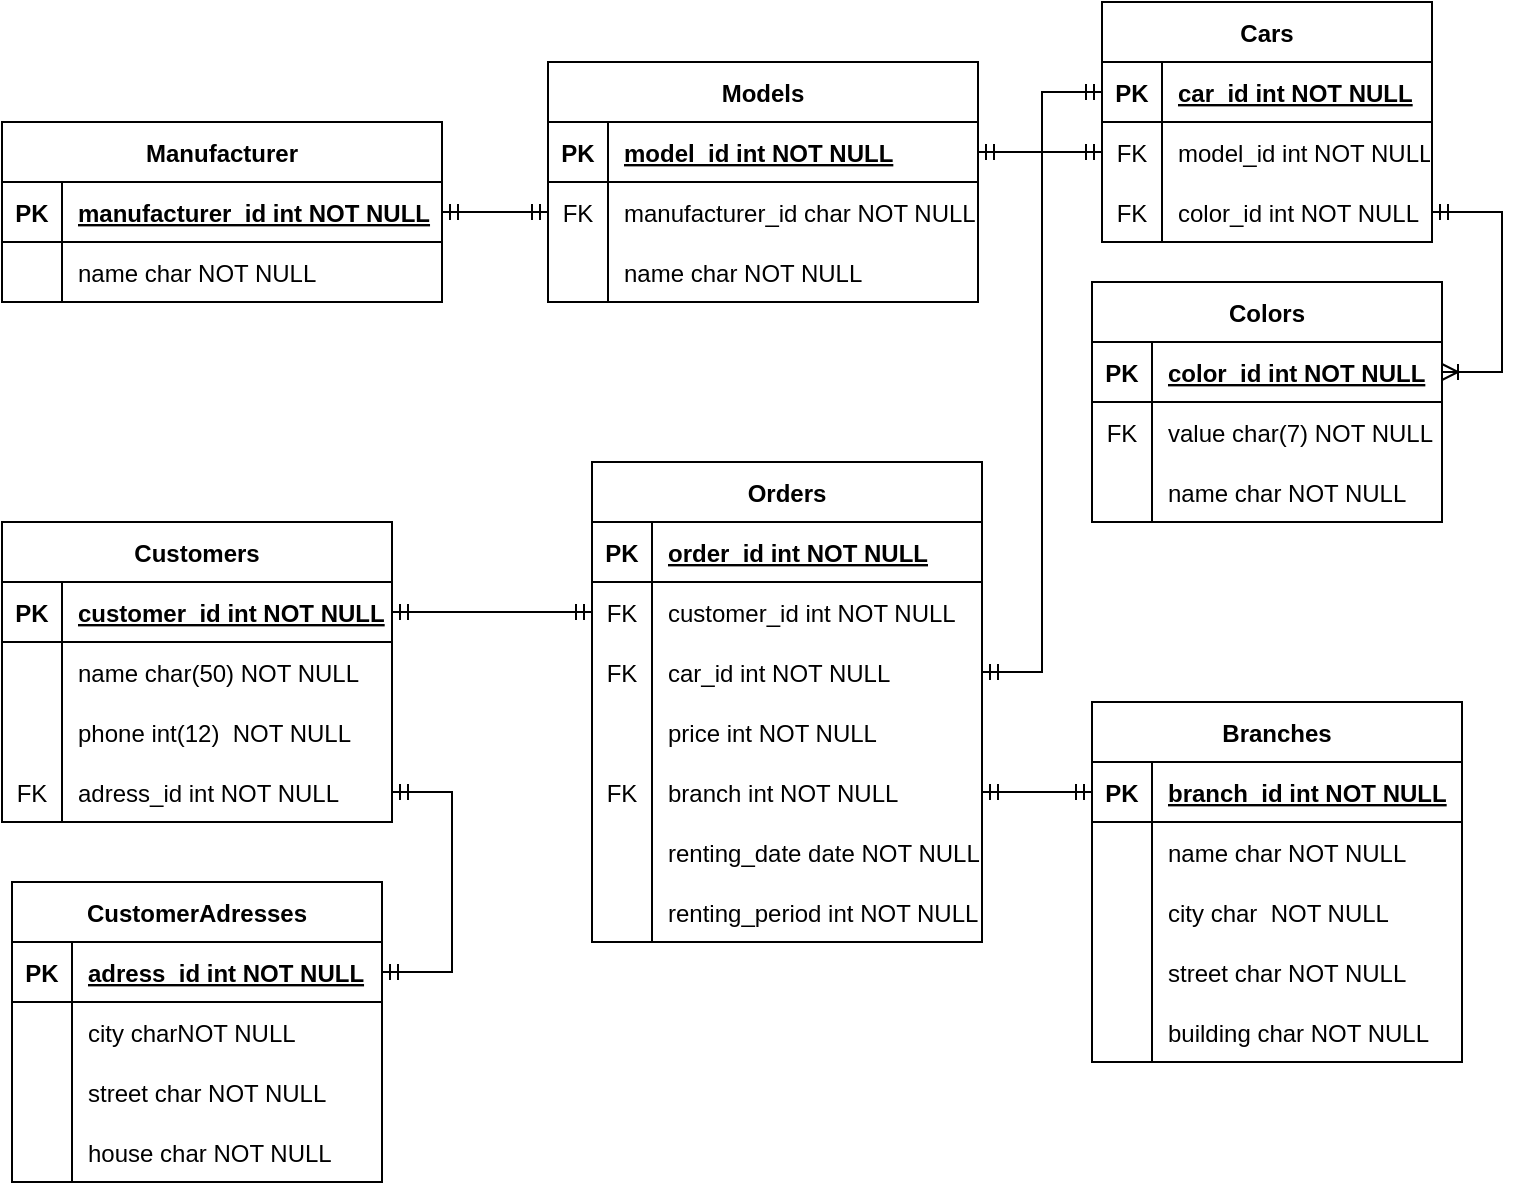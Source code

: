 <mxfile version="15.4.3" type="google"><diagram id="R2lEEEUBdFMjLlhIrx00" name="Page-1"><mxGraphModel dx="2146" dy="1961" grid="1" gridSize="10" guides="1" tooltips="1" connect="1" arrows="1" fold="1" page="1" pageScale="1" pageWidth="850" pageHeight="1100" background="#ffffff" math="0" shadow="0" extFonts="Permanent Marker^https://fonts.googleapis.com/css?family=Permanent+Marker"><root><mxCell id="0"/><mxCell id="1" parent="0"/><mxCell id="C-vyLk0tnHw3VtMMgP7b-2" value="Orders" style="shape=table;startSize=30;container=1;collapsible=1;childLayout=tableLayout;fixedRows=1;rowLines=0;fontStyle=1;align=center;resizeLast=1;" parent="1" vertex="1"><mxGeometry x="325" y="-850" width="195" height="240" as="geometry"/></mxCell><mxCell id="C-vyLk0tnHw3VtMMgP7b-3" value="" style="shape=partialRectangle;collapsible=0;dropTarget=0;pointerEvents=0;fillColor=none;points=[[0,0.5],[1,0.5]];portConstraint=eastwest;top=0;left=0;right=0;bottom=1;" parent="C-vyLk0tnHw3VtMMgP7b-2" vertex="1"><mxGeometry y="30" width="195" height="30" as="geometry"/></mxCell><mxCell id="C-vyLk0tnHw3VtMMgP7b-4" value="PK" style="shape=partialRectangle;overflow=hidden;connectable=0;fillColor=none;top=0;left=0;bottom=0;right=0;fontStyle=1;" parent="C-vyLk0tnHw3VtMMgP7b-3" vertex="1"><mxGeometry width="30" height="30" as="geometry"><mxRectangle width="30" height="30" as="alternateBounds"/></mxGeometry></mxCell><mxCell id="C-vyLk0tnHw3VtMMgP7b-5" value="order_id int NOT NULL " style="shape=partialRectangle;overflow=hidden;connectable=0;fillColor=none;top=0;left=0;bottom=0;right=0;align=left;spacingLeft=6;fontStyle=5;" parent="C-vyLk0tnHw3VtMMgP7b-3" vertex="1"><mxGeometry x="30" width="165" height="30" as="geometry"><mxRectangle width="165" height="30" as="alternateBounds"/></mxGeometry></mxCell><mxCell id="C-vyLk0tnHw3VtMMgP7b-6" value="" style="shape=partialRectangle;collapsible=0;dropTarget=0;pointerEvents=0;fillColor=none;points=[[0,0.5],[1,0.5]];portConstraint=eastwest;top=0;left=0;right=0;bottom=0;" parent="C-vyLk0tnHw3VtMMgP7b-2" vertex="1"><mxGeometry y="60" width="195" height="30" as="geometry"/></mxCell><mxCell id="C-vyLk0tnHw3VtMMgP7b-7" value="FK" style="shape=partialRectangle;overflow=hidden;connectable=0;fillColor=none;top=0;left=0;bottom=0;right=0;" parent="C-vyLk0tnHw3VtMMgP7b-6" vertex="1"><mxGeometry width="30" height="30" as="geometry"><mxRectangle width="30" height="30" as="alternateBounds"/></mxGeometry></mxCell><mxCell id="C-vyLk0tnHw3VtMMgP7b-8" value="customer_id int NOT NULL" style="shape=partialRectangle;overflow=hidden;connectable=0;fillColor=none;top=0;left=0;bottom=0;right=0;align=left;spacingLeft=6;" parent="C-vyLk0tnHw3VtMMgP7b-6" vertex="1"><mxGeometry x="30" width="165" height="30" as="geometry"><mxRectangle width="165" height="30" as="alternateBounds"/></mxGeometry></mxCell><mxCell id="u9Eh5dhA7W8m4JbEo9Z5-86" value="" style="shape=partialRectangle;collapsible=0;dropTarget=0;pointerEvents=0;fillColor=none;points=[[0,0.5],[1,0.5]];portConstraint=eastwest;top=0;left=0;right=0;bottom=0;" parent="C-vyLk0tnHw3VtMMgP7b-2" vertex="1"><mxGeometry y="90" width="195" height="30" as="geometry"/></mxCell><mxCell id="u9Eh5dhA7W8m4JbEo9Z5-87" value="FK" style="shape=partialRectangle;overflow=hidden;connectable=0;fillColor=none;top=0;left=0;bottom=0;right=0;" parent="u9Eh5dhA7W8m4JbEo9Z5-86" vertex="1"><mxGeometry width="30" height="30" as="geometry"><mxRectangle width="30" height="30" as="alternateBounds"/></mxGeometry></mxCell><mxCell id="u9Eh5dhA7W8m4JbEo9Z5-88" value="car_id int NOT NULL" style="shape=partialRectangle;overflow=hidden;connectable=0;fillColor=none;top=0;left=0;bottom=0;right=0;align=left;spacingLeft=6;" parent="u9Eh5dhA7W8m4JbEo9Z5-86" vertex="1"><mxGeometry x="30" width="165" height="30" as="geometry"><mxRectangle width="165" height="30" as="alternateBounds"/></mxGeometry></mxCell><mxCell id="u9Eh5dhA7W8m4JbEo9Z5-31" value="" style="shape=partialRectangle;collapsible=0;dropTarget=0;pointerEvents=0;fillColor=none;points=[[0,0.5],[1,0.5]];portConstraint=eastwest;top=0;left=0;right=0;bottom=0;" parent="C-vyLk0tnHw3VtMMgP7b-2" vertex="1"><mxGeometry y="120" width="195" height="30" as="geometry"/></mxCell><mxCell id="u9Eh5dhA7W8m4JbEo9Z5-32" value="" style="shape=partialRectangle;overflow=hidden;connectable=0;fillColor=none;top=0;left=0;bottom=0;right=0;" parent="u9Eh5dhA7W8m4JbEo9Z5-31" vertex="1"><mxGeometry width="30" height="30" as="geometry"><mxRectangle width="30" height="30" as="alternateBounds"/></mxGeometry></mxCell><mxCell id="u9Eh5dhA7W8m4JbEo9Z5-33" value="price int NOT NULL" style="shape=partialRectangle;overflow=hidden;connectable=0;fillColor=none;top=0;left=0;bottom=0;right=0;align=left;spacingLeft=6;" parent="u9Eh5dhA7W8m4JbEo9Z5-31" vertex="1"><mxGeometry x="30" width="165" height="30" as="geometry"><mxRectangle width="165" height="30" as="alternateBounds"/></mxGeometry></mxCell><mxCell id="u9Eh5dhA7W8m4JbEo9Z5-47" value="" style="shape=partialRectangle;collapsible=0;dropTarget=0;pointerEvents=0;fillColor=none;points=[[0,0.5],[1,0.5]];portConstraint=eastwest;top=0;left=0;right=0;bottom=0;" parent="C-vyLk0tnHw3VtMMgP7b-2" vertex="1"><mxGeometry y="150" width="195" height="30" as="geometry"/></mxCell><mxCell id="u9Eh5dhA7W8m4JbEo9Z5-48" value="FK" style="shape=partialRectangle;overflow=hidden;connectable=0;fillColor=none;top=0;left=0;bottom=0;right=0;" parent="u9Eh5dhA7W8m4JbEo9Z5-47" vertex="1"><mxGeometry width="30" height="30" as="geometry"><mxRectangle width="30" height="30" as="alternateBounds"/></mxGeometry></mxCell><mxCell id="u9Eh5dhA7W8m4JbEo9Z5-49" value="branch int NOT NULL" style="shape=partialRectangle;overflow=hidden;connectable=0;fillColor=none;top=0;left=0;bottom=0;right=0;align=left;spacingLeft=6;" parent="u9Eh5dhA7W8m4JbEo9Z5-47" vertex="1"><mxGeometry x="30" width="165" height="30" as="geometry"><mxRectangle width="165" height="30" as="alternateBounds"/></mxGeometry></mxCell><mxCell id="C-vyLk0tnHw3VtMMgP7b-9" value="" style="shape=partialRectangle;collapsible=0;dropTarget=0;pointerEvents=0;fillColor=none;points=[[0,0.5],[1,0.5]];portConstraint=eastwest;top=0;left=0;right=0;bottom=0;" parent="C-vyLk0tnHw3VtMMgP7b-2" vertex="1"><mxGeometry y="180" width="195" height="30" as="geometry"/></mxCell><mxCell id="C-vyLk0tnHw3VtMMgP7b-10" value="" style="shape=partialRectangle;overflow=hidden;connectable=0;fillColor=none;top=0;left=0;bottom=0;right=0;" parent="C-vyLk0tnHw3VtMMgP7b-9" vertex="1"><mxGeometry width="30" height="30" as="geometry"><mxRectangle width="30" height="30" as="alternateBounds"/></mxGeometry></mxCell><mxCell id="C-vyLk0tnHw3VtMMgP7b-11" value="renting_date date NOT NULL" style="shape=partialRectangle;overflow=hidden;connectable=0;fillColor=none;top=0;left=0;bottom=0;right=0;align=left;spacingLeft=6;" parent="C-vyLk0tnHw3VtMMgP7b-9" vertex="1"><mxGeometry x="30" width="165" height="30" as="geometry"><mxRectangle width="165" height="30" as="alternateBounds"/></mxGeometry></mxCell><mxCell id="u9Eh5dhA7W8m4JbEo9Z5-50" value="" style="shape=partialRectangle;collapsible=0;dropTarget=0;pointerEvents=0;fillColor=none;points=[[0,0.5],[1,0.5]];portConstraint=eastwest;top=0;left=0;right=0;bottom=0;" parent="C-vyLk0tnHw3VtMMgP7b-2" vertex="1"><mxGeometry y="210" width="195" height="30" as="geometry"/></mxCell><mxCell id="u9Eh5dhA7W8m4JbEo9Z5-51" value="" style="shape=partialRectangle;overflow=hidden;connectable=0;fillColor=none;top=0;left=0;bottom=0;right=0;" parent="u9Eh5dhA7W8m4JbEo9Z5-50" vertex="1"><mxGeometry width="30" height="30" as="geometry"><mxRectangle width="30" height="30" as="alternateBounds"/></mxGeometry></mxCell><mxCell id="u9Eh5dhA7W8m4JbEo9Z5-52" value="renting_period int NOT NULL" style="shape=partialRectangle;overflow=hidden;connectable=0;fillColor=none;top=0;left=0;bottom=0;right=0;align=left;spacingLeft=6;" parent="u9Eh5dhA7W8m4JbEo9Z5-50" vertex="1"><mxGeometry x="30" width="165" height="30" as="geometry"><mxRectangle width="165" height="30" as="alternateBounds"/></mxGeometry></mxCell><mxCell id="C-vyLk0tnHw3VtMMgP7b-13" value="Cars" style="shape=table;startSize=30;container=1;collapsible=1;childLayout=tableLayout;fixedRows=1;rowLines=0;fontStyle=1;align=center;resizeLast=1;" parent="1" vertex="1"><mxGeometry x="580" y="-1080" width="165" height="120" as="geometry"/></mxCell><mxCell id="C-vyLk0tnHw3VtMMgP7b-14" value="" style="shape=partialRectangle;collapsible=0;dropTarget=0;pointerEvents=0;fillColor=none;points=[[0,0.5],[1,0.5]];portConstraint=eastwest;top=0;left=0;right=0;bottom=1;" parent="C-vyLk0tnHw3VtMMgP7b-13" vertex="1"><mxGeometry y="30" width="165" height="30" as="geometry"/></mxCell><mxCell id="C-vyLk0tnHw3VtMMgP7b-15" value="PK" style="shape=partialRectangle;overflow=hidden;connectable=0;fillColor=none;top=0;left=0;bottom=0;right=0;fontStyle=1;" parent="C-vyLk0tnHw3VtMMgP7b-14" vertex="1"><mxGeometry width="30" height="30" as="geometry"><mxRectangle width="30" height="30" as="alternateBounds"/></mxGeometry></mxCell><mxCell id="C-vyLk0tnHw3VtMMgP7b-16" value="car_id int NOT NULL " style="shape=partialRectangle;overflow=hidden;connectable=0;fillColor=none;top=0;left=0;bottom=0;right=0;align=left;spacingLeft=6;fontStyle=5;" parent="C-vyLk0tnHw3VtMMgP7b-14" vertex="1"><mxGeometry x="30" width="135" height="30" as="geometry"><mxRectangle width="135" height="30" as="alternateBounds"/></mxGeometry></mxCell><mxCell id="C-vyLk0tnHw3VtMMgP7b-20" value="" style="shape=partialRectangle;collapsible=0;dropTarget=0;pointerEvents=0;fillColor=none;points=[[0,0.5],[1,0.5]];portConstraint=eastwest;top=0;left=0;right=0;bottom=0;" parent="C-vyLk0tnHw3VtMMgP7b-13" vertex="1"><mxGeometry y="60" width="165" height="30" as="geometry"/></mxCell><mxCell id="C-vyLk0tnHw3VtMMgP7b-21" value="FK" style="shape=partialRectangle;overflow=hidden;connectable=0;fillColor=none;top=0;left=0;bottom=0;right=0;" parent="C-vyLk0tnHw3VtMMgP7b-20" vertex="1"><mxGeometry width="30" height="30" as="geometry"><mxRectangle width="30" height="30" as="alternateBounds"/></mxGeometry></mxCell><mxCell id="C-vyLk0tnHw3VtMMgP7b-22" value="model_id int NOT NULL" style="shape=partialRectangle;overflow=hidden;connectable=0;fillColor=none;top=0;left=0;bottom=0;right=0;align=left;spacingLeft=6;" parent="C-vyLk0tnHw3VtMMgP7b-20" vertex="1"><mxGeometry x="30" width="135" height="30" as="geometry"><mxRectangle width="135" height="30" as="alternateBounds"/></mxGeometry></mxCell><mxCell id="u9Eh5dhA7W8m4JbEo9Z5-99" value="" style="shape=partialRectangle;collapsible=0;dropTarget=0;pointerEvents=0;fillColor=none;points=[[0,0.5],[1,0.5]];portConstraint=eastwest;top=0;left=0;right=0;bottom=0;" parent="C-vyLk0tnHw3VtMMgP7b-13" vertex="1"><mxGeometry y="90" width="165" height="30" as="geometry"/></mxCell><mxCell id="u9Eh5dhA7W8m4JbEo9Z5-100" value="FK" style="shape=partialRectangle;overflow=hidden;connectable=0;fillColor=none;top=0;left=0;bottom=0;right=0;" parent="u9Eh5dhA7W8m4JbEo9Z5-99" vertex="1"><mxGeometry width="30" height="30" as="geometry"><mxRectangle width="30" height="30" as="alternateBounds"/></mxGeometry></mxCell><mxCell id="u9Eh5dhA7W8m4JbEo9Z5-101" value="color_id int NOT NULL" style="shape=partialRectangle;overflow=hidden;connectable=0;fillColor=none;top=0;left=0;bottom=0;right=0;align=left;spacingLeft=6;" parent="u9Eh5dhA7W8m4JbEo9Z5-99" vertex="1"><mxGeometry x="30" width="135" height="30" as="geometry"><mxRectangle width="135" height="30" as="alternateBounds"/></mxGeometry></mxCell><mxCell id="C-vyLk0tnHw3VtMMgP7b-23" value="Customers" style="shape=table;startSize=30;container=1;collapsible=1;childLayout=tableLayout;fixedRows=1;rowLines=0;fontStyle=1;align=center;resizeLast=1;" parent="1" vertex="1"><mxGeometry x="30" y="-820" width="195" height="150" as="geometry"/></mxCell><mxCell id="C-vyLk0tnHw3VtMMgP7b-24" value="" style="shape=partialRectangle;collapsible=0;dropTarget=0;pointerEvents=0;fillColor=none;points=[[0,0.5],[1,0.5]];portConstraint=eastwest;top=0;left=0;right=0;bottom=1;" parent="C-vyLk0tnHw3VtMMgP7b-23" vertex="1"><mxGeometry y="30" width="195" height="30" as="geometry"/></mxCell><mxCell id="C-vyLk0tnHw3VtMMgP7b-25" value="PK" style="shape=partialRectangle;overflow=hidden;connectable=0;fillColor=none;top=0;left=0;bottom=0;right=0;fontStyle=1;" parent="C-vyLk0tnHw3VtMMgP7b-24" vertex="1"><mxGeometry width="30" height="30" as="geometry"><mxRectangle width="30" height="30" as="alternateBounds"/></mxGeometry></mxCell><mxCell id="C-vyLk0tnHw3VtMMgP7b-26" value="customer_id int NOT NULL " style="shape=partialRectangle;overflow=hidden;connectable=0;fillColor=none;top=0;left=0;bottom=0;right=0;align=left;spacingLeft=6;fontStyle=5;" parent="C-vyLk0tnHw3VtMMgP7b-24" vertex="1"><mxGeometry x="30" width="165" height="30" as="geometry"><mxRectangle width="165" height="30" as="alternateBounds"/></mxGeometry></mxCell><mxCell id="C-vyLk0tnHw3VtMMgP7b-27" value="" style="shape=partialRectangle;collapsible=0;dropTarget=0;pointerEvents=0;fillColor=none;points=[[0,0.5],[1,0.5]];portConstraint=eastwest;top=0;left=0;right=0;bottom=0;" parent="C-vyLk0tnHw3VtMMgP7b-23" vertex="1"><mxGeometry y="60" width="195" height="30" as="geometry"/></mxCell><mxCell id="C-vyLk0tnHw3VtMMgP7b-28" value="" style="shape=partialRectangle;overflow=hidden;connectable=0;fillColor=none;top=0;left=0;bottom=0;right=0;" parent="C-vyLk0tnHw3VtMMgP7b-27" vertex="1"><mxGeometry width="30" height="30" as="geometry"><mxRectangle width="30" height="30" as="alternateBounds"/></mxGeometry></mxCell><mxCell id="C-vyLk0tnHw3VtMMgP7b-29" value="name char(50) NOT NULL" style="shape=partialRectangle;overflow=hidden;connectable=0;fillColor=none;top=0;left=0;bottom=0;right=0;align=left;spacingLeft=6;" parent="C-vyLk0tnHw3VtMMgP7b-27" vertex="1"><mxGeometry x="30" width="165" height="30" as="geometry"><mxRectangle width="165" height="30" as="alternateBounds"/></mxGeometry></mxCell><mxCell id="u9Eh5dhA7W8m4JbEo9Z5-2" value="" style="shape=partialRectangle;collapsible=0;dropTarget=0;pointerEvents=0;fillColor=none;points=[[0,0.5],[1,0.5]];portConstraint=eastwest;top=0;left=0;right=0;bottom=0;" parent="C-vyLk0tnHw3VtMMgP7b-23" vertex="1"><mxGeometry y="90" width="195" height="30" as="geometry"/></mxCell><mxCell id="u9Eh5dhA7W8m4JbEo9Z5-3" value="" style="shape=partialRectangle;overflow=hidden;connectable=0;fillColor=none;top=0;left=0;bottom=0;right=0;" parent="u9Eh5dhA7W8m4JbEo9Z5-2" vertex="1"><mxGeometry width="30" height="30" as="geometry"><mxRectangle width="30" height="30" as="alternateBounds"/></mxGeometry></mxCell><mxCell id="u9Eh5dhA7W8m4JbEo9Z5-4" value="phone int(12)  NOT NULL" style="shape=partialRectangle;overflow=hidden;connectable=0;fillColor=none;top=0;left=0;bottom=0;right=0;align=left;spacingLeft=6;" parent="u9Eh5dhA7W8m4JbEo9Z5-2" vertex="1"><mxGeometry x="30" width="165" height="30" as="geometry"><mxRectangle width="165" height="30" as="alternateBounds"/></mxGeometry></mxCell><mxCell id="u9Eh5dhA7W8m4JbEo9Z5-5" value="" style="shape=partialRectangle;collapsible=0;dropTarget=0;pointerEvents=0;fillColor=none;points=[[0,0.5],[1,0.5]];portConstraint=eastwest;top=0;left=0;right=0;bottom=0;" parent="C-vyLk0tnHw3VtMMgP7b-23" vertex="1"><mxGeometry y="120" width="195" height="30" as="geometry"/></mxCell><mxCell id="u9Eh5dhA7W8m4JbEo9Z5-6" value="FK" style="shape=partialRectangle;overflow=hidden;connectable=0;fillColor=none;top=0;left=0;bottom=0;right=0;" parent="u9Eh5dhA7W8m4JbEo9Z5-5" vertex="1"><mxGeometry width="30" height="30" as="geometry"><mxRectangle width="30" height="30" as="alternateBounds"/></mxGeometry></mxCell><mxCell id="u9Eh5dhA7W8m4JbEo9Z5-7" value="adress_id int NOT NULL" style="shape=partialRectangle;overflow=hidden;connectable=0;fillColor=none;top=0;left=0;bottom=0;right=0;align=left;spacingLeft=6;" parent="u9Eh5dhA7W8m4JbEo9Z5-5" vertex="1"><mxGeometry x="30" width="165" height="30" as="geometry"><mxRectangle width="165" height="30" as="alternateBounds"/></mxGeometry></mxCell><mxCell id="u9Eh5dhA7W8m4JbEo9Z5-14" value="Branches" style="shape=table;startSize=30;container=1;collapsible=1;childLayout=tableLayout;fixedRows=1;rowLines=0;fontStyle=1;align=center;resizeLast=1;" parent="1" vertex="1"><mxGeometry x="575" y="-730" width="185" height="180" as="geometry"/></mxCell><mxCell id="u9Eh5dhA7W8m4JbEo9Z5-15" value="" style="shape=partialRectangle;collapsible=0;dropTarget=0;pointerEvents=0;fillColor=none;points=[[0,0.5],[1,0.5]];portConstraint=eastwest;top=0;left=0;right=0;bottom=1;" parent="u9Eh5dhA7W8m4JbEo9Z5-14" vertex="1"><mxGeometry y="30" width="185" height="30" as="geometry"/></mxCell><mxCell id="u9Eh5dhA7W8m4JbEo9Z5-16" value="PK" style="shape=partialRectangle;overflow=hidden;connectable=0;fillColor=none;top=0;left=0;bottom=0;right=0;fontStyle=1;" parent="u9Eh5dhA7W8m4JbEo9Z5-15" vertex="1"><mxGeometry width="30" height="30" as="geometry"><mxRectangle width="30" height="30" as="alternateBounds"/></mxGeometry></mxCell><mxCell id="u9Eh5dhA7W8m4JbEo9Z5-17" value="branch_id int NOT NULL " style="shape=partialRectangle;overflow=hidden;connectable=0;fillColor=none;top=0;left=0;bottom=0;right=0;align=left;spacingLeft=6;fontStyle=5;" parent="u9Eh5dhA7W8m4JbEo9Z5-15" vertex="1"><mxGeometry x="30" width="155" height="30" as="geometry"><mxRectangle width="155" height="30" as="alternateBounds"/></mxGeometry></mxCell><mxCell id="u9Eh5dhA7W8m4JbEo9Z5-18" value="" style="shape=partialRectangle;collapsible=0;dropTarget=0;pointerEvents=0;fillColor=none;points=[[0,0.5],[1,0.5]];portConstraint=eastwest;top=0;left=0;right=0;bottom=0;" parent="u9Eh5dhA7W8m4JbEo9Z5-14" vertex="1"><mxGeometry y="60" width="185" height="30" as="geometry"/></mxCell><mxCell id="u9Eh5dhA7W8m4JbEo9Z5-19" value="" style="shape=partialRectangle;overflow=hidden;connectable=0;fillColor=none;top=0;left=0;bottom=0;right=0;" parent="u9Eh5dhA7W8m4JbEo9Z5-18" vertex="1"><mxGeometry width="30" height="30" as="geometry"><mxRectangle width="30" height="30" as="alternateBounds"/></mxGeometry></mxCell><mxCell id="u9Eh5dhA7W8m4JbEo9Z5-20" value="name char NOT NULL" style="shape=partialRectangle;overflow=hidden;connectable=0;fillColor=none;top=0;left=0;bottom=0;right=0;align=left;spacingLeft=6;" parent="u9Eh5dhA7W8m4JbEo9Z5-18" vertex="1"><mxGeometry x="30" width="155" height="30" as="geometry"><mxRectangle width="155" height="30" as="alternateBounds"/></mxGeometry></mxCell><mxCell id="u9Eh5dhA7W8m4JbEo9Z5-21" value="" style="shape=partialRectangle;collapsible=0;dropTarget=0;pointerEvents=0;fillColor=none;points=[[0,0.5],[1,0.5]];portConstraint=eastwest;top=0;left=0;right=0;bottom=0;" parent="u9Eh5dhA7W8m4JbEo9Z5-14" vertex="1"><mxGeometry y="90" width="185" height="30" as="geometry"/></mxCell><mxCell id="u9Eh5dhA7W8m4JbEo9Z5-22" value="" style="shape=partialRectangle;overflow=hidden;connectable=0;fillColor=none;top=0;left=0;bottom=0;right=0;" parent="u9Eh5dhA7W8m4JbEo9Z5-21" vertex="1"><mxGeometry width="30" height="30" as="geometry"><mxRectangle width="30" height="30" as="alternateBounds"/></mxGeometry></mxCell><mxCell id="u9Eh5dhA7W8m4JbEo9Z5-23" value="city char  NOT NULL" style="shape=partialRectangle;overflow=hidden;connectable=0;fillColor=none;top=0;left=0;bottom=0;right=0;align=left;spacingLeft=6;" parent="u9Eh5dhA7W8m4JbEo9Z5-21" vertex="1"><mxGeometry x="30" width="155" height="30" as="geometry"><mxRectangle width="155" height="30" as="alternateBounds"/></mxGeometry></mxCell><mxCell id="u9Eh5dhA7W8m4JbEo9Z5-62" value="" style="shape=partialRectangle;collapsible=0;dropTarget=0;pointerEvents=0;fillColor=none;points=[[0,0.5],[1,0.5]];portConstraint=eastwest;top=0;left=0;right=0;bottom=0;" parent="u9Eh5dhA7W8m4JbEo9Z5-14" vertex="1"><mxGeometry y="120" width="185" height="30" as="geometry"/></mxCell><mxCell id="u9Eh5dhA7W8m4JbEo9Z5-63" value="" style="shape=partialRectangle;overflow=hidden;connectable=0;fillColor=none;top=0;left=0;bottom=0;right=0;" parent="u9Eh5dhA7W8m4JbEo9Z5-62" vertex="1"><mxGeometry width="30" height="30" as="geometry"><mxRectangle width="30" height="30" as="alternateBounds"/></mxGeometry></mxCell><mxCell id="u9Eh5dhA7W8m4JbEo9Z5-64" value="street char NOT NULL" style="shape=partialRectangle;overflow=hidden;connectable=0;fillColor=none;top=0;left=0;bottom=0;right=0;align=left;spacingLeft=6;" parent="u9Eh5dhA7W8m4JbEo9Z5-62" vertex="1"><mxGeometry x="30" width="155" height="30" as="geometry"><mxRectangle width="155" height="30" as="alternateBounds"/></mxGeometry></mxCell><mxCell id="u9Eh5dhA7W8m4JbEo9Z5-65" value="" style="shape=partialRectangle;collapsible=0;dropTarget=0;pointerEvents=0;fillColor=none;points=[[0,0.5],[1,0.5]];portConstraint=eastwest;top=0;left=0;right=0;bottom=0;" parent="u9Eh5dhA7W8m4JbEo9Z5-14" vertex="1"><mxGeometry y="150" width="185" height="30" as="geometry"/></mxCell><mxCell id="u9Eh5dhA7W8m4JbEo9Z5-66" value="" style="shape=partialRectangle;overflow=hidden;connectable=0;fillColor=none;top=0;left=0;bottom=0;right=0;" parent="u9Eh5dhA7W8m4JbEo9Z5-65" vertex="1"><mxGeometry width="30" height="30" as="geometry"><mxRectangle width="30" height="30" as="alternateBounds"/></mxGeometry></mxCell><mxCell id="u9Eh5dhA7W8m4JbEo9Z5-67" value="building char NOT NULL" style="shape=partialRectangle;overflow=hidden;connectable=0;fillColor=none;top=0;left=0;bottom=0;right=0;align=left;spacingLeft=6;" parent="u9Eh5dhA7W8m4JbEo9Z5-65" vertex="1"><mxGeometry x="30" width="155" height="30" as="geometry"><mxRectangle width="155" height="30" as="alternateBounds"/></mxGeometry></mxCell><mxCell id="u9Eh5dhA7W8m4JbEo9Z5-69" value="CustomerAdresses" style="shape=table;startSize=30;container=1;collapsible=1;childLayout=tableLayout;fixedRows=1;rowLines=0;fontStyle=1;align=center;resizeLast=1;" parent="1" vertex="1"><mxGeometry x="35" y="-640" width="185" height="150" as="geometry"/></mxCell><mxCell id="u9Eh5dhA7W8m4JbEo9Z5-70" value="" style="shape=partialRectangle;collapsible=0;dropTarget=0;pointerEvents=0;fillColor=none;points=[[0,0.5],[1,0.5]];portConstraint=eastwest;top=0;left=0;right=0;bottom=1;" parent="u9Eh5dhA7W8m4JbEo9Z5-69" vertex="1"><mxGeometry y="30" width="185" height="30" as="geometry"/></mxCell><mxCell id="u9Eh5dhA7W8m4JbEo9Z5-71" value="PK" style="shape=partialRectangle;overflow=hidden;connectable=0;fillColor=none;top=0;left=0;bottom=0;right=0;fontStyle=1;" parent="u9Eh5dhA7W8m4JbEo9Z5-70" vertex="1"><mxGeometry width="30" height="30" as="geometry"><mxRectangle width="30" height="30" as="alternateBounds"/></mxGeometry></mxCell><mxCell id="u9Eh5dhA7W8m4JbEo9Z5-72" value="adress_id int NOT NULL " style="shape=partialRectangle;overflow=hidden;connectable=0;fillColor=none;top=0;left=0;bottom=0;right=0;align=left;spacingLeft=6;fontStyle=5;" parent="u9Eh5dhA7W8m4JbEo9Z5-70" vertex="1"><mxGeometry x="30" width="155" height="30" as="geometry"><mxRectangle width="155" height="30" as="alternateBounds"/></mxGeometry></mxCell><mxCell id="u9Eh5dhA7W8m4JbEo9Z5-76" value="" style="shape=partialRectangle;collapsible=0;dropTarget=0;pointerEvents=0;fillColor=none;points=[[0,0.5],[1,0.5]];portConstraint=eastwest;top=0;left=0;right=0;bottom=0;" parent="u9Eh5dhA7W8m4JbEo9Z5-69" vertex="1"><mxGeometry y="60" width="185" height="30" as="geometry"/></mxCell><mxCell id="u9Eh5dhA7W8m4JbEo9Z5-77" value="" style="shape=partialRectangle;overflow=hidden;connectable=0;fillColor=none;top=0;left=0;bottom=0;right=0;" parent="u9Eh5dhA7W8m4JbEo9Z5-76" vertex="1"><mxGeometry width="30" height="30" as="geometry"><mxRectangle width="30" height="30" as="alternateBounds"/></mxGeometry></mxCell><mxCell id="u9Eh5dhA7W8m4JbEo9Z5-78" value="city charNOT NULL" style="shape=partialRectangle;overflow=hidden;connectable=0;fillColor=none;top=0;left=0;bottom=0;right=0;align=left;spacingLeft=6;" parent="u9Eh5dhA7W8m4JbEo9Z5-76" vertex="1"><mxGeometry x="30" width="155" height="30" as="geometry"><mxRectangle width="155" height="30" as="alternateBounds"/></mxGeometry></mxCell><mxCell id="u9Eh5dhA7W8m4JbEo9Z5-79" value="" style="shape=partialRectangle;collapsible=0;dropTarget=0;pointerEvents=0;fillColor=none;points=[[0,0.5],[1,0.5]];portConstraint=eastwest;top=0;left=0;right=0;bottom=0;" parent="u9Eh5dhA7W8m4JbEo9Z5-69" vertex="1"><mxGeometry y="90" width="185" height="30" as="geometry"/></mxCell><mxCell id="u9Eh5dhA7W8m4JbEo9Z5-80" value="" style="shape=partialRectangle;overflow=hidden;connectable=0;fillColor=none;top=0;left=0;bottom=0;right=0;" parent="u9Eh5dhA7W8m4JbEo9Z5-79" vertex="1"><mxGeometry width="30" height="30" as="geometry"><mxRectangle width="30" height="30" as="alternateBounds"/></mxGeometry></mxCell><mxCell id="u9Eh5dhA7W8m4JbEo9Z5-81" value="street char NOT NULL" style="shape=partialRectangle;overflow=hidden;connectable=0;fillColor=none;top=0;left=0;bottom=0;right=0;align=left;spacingLeft=6;" parent="u9Eh5dhA7W8m4JbEo9Z5-79" vertex="1"><mxGeometry x="30" width="155" height="30" as="geometry"><mxRectangle width="155" height="30" as="alternateBounds"/></mxGeometry></mxCell><mxCell id="u9Eh5dhA7W8m4JbEo9Z5-82" value="" style="shape=partialRectangle;collapsible=0;dropTarget=0;pointerEvents=0;fillColor=none;points=[[0,0.5],[1,0.5]];portConstraint=eastwest;top=0;left=0;right=0;bottom=0;" parent="u9Eh5dhA7W8m4JbEo9Z5-69" vertex="1"><mxGeometry y="120" width="185" height="30" as="geometry"/></mxCell><mxCell id="u9Eh5dhA7W8m4JbEo9Z5-83" value="" style="shape=partialRectangle;overflow=hidden;connectable=0;fillColor=none;top=0;left=0;bottom=0;right=0;" parent="u9Eh5dhA7W8m4JbEo9Z5-82" vertex="1"><mxGeometry width="30" height="30" as="geometry"><mxRectangle width="30" height="30" as="alternateBounds"/></mxGeometry></mxCell><mxCell id="u9Eh5dhA7W8m4JbEo9Z5-84" value="house char NOT NULL" style="shape=partialRectangle;overflow=hidden;connectable=0;fillColor=none;top=0;left=0;bottom=0;right=0;align=left;spacingLeft=6;" parent="u9Eh5dhA7W8m4JbEo9Z5-82" vertex="1"><mxGeometry x="30" width="155" height="30" as="geometry"><mxRectangle width="155" height="30" as="alternateBounds"/></mxGeometry></mxCell><mxCell id="u9Eh5dhA7W8m4JbEo9Z5-102" value="Colors" style="shape=table;startSize=30;container=1;collapsible=1;childLayout=tableLayout;fixedRows=1;rowLines=0;fontStyle=1;align=center;resizeLast=1;" parent="1" vertex="1"><mxGeometry x="575" y="-940" width="175" height="120" as="geometry"/></mxCell><mxCell id="u9Eh5dhA7W8m4JbEo9Z5-103" value="" style="shape=partialRectangle;collapsible=0;dropTarget=0;pointerEvents=0;fillColor=none;points=[[0,0.5],[1,0.5]];portConstraint=eastwest;top=0;left=0;right=0;bottom=1;" parent="u9Eh5dhA7W8m4JbEo9Z5-102" vertex="1"><mxGeometry y="30" width="175" height="30" as="geometry"/></mxCell><mxCell id="u9Eh5dhA7W8m4JbEo9Z5-104" value="PK" style="shape=partialRectangle;overflow=hidden;connectable=0;fillColor=none;top=0;left=0;bottom=0;right=0;fontStyle=1;" parent="u9Eh5dhA7W8m4JbEo9Z5-103" vertex="1"><mxGeometry width="30" height="30" as="geometry"><mxRectangle width="30" height="30" as="alternateBounds"/></mxGeometry></mxCell><mxCell id="u9Eh5dhA7W8m4JbEo9Z5-105" value="color_id int NOT NULL " style="shape=partialRectangle;overflow=hidden;connectable=0;fillColor=none;top=0;left=0;bottom=0;right=0;align=left;spacingLeft=6;fontStyle=5;" parent="u9Eh5dhA7W8m4JbEo9Z5-103" vertex="1"><mxGeometry x="30" width="145" height="30" as="geometry"><mxRectangle width="145" height="30" as="alternateBounds"/></mxGeometry></mxCell><mxCell id="u9Eh5dhA7W8m4JbEo9Z5-106" value="" style="shape=partialRectangle;collapsible=0;dropTarget=0;pointerEvents=0;fillColor=none;points=[[0,0.5],[1,0.5]];portConstraint=eastwest;top=0;left=0;right=0;bottom=0;" parent="u9Eh5dhA7W8m4JbEo9Z5-102" vertex="1"><mxGeometry y="60" width="175" height="30" as="geometry"/></mxCell><mxCell id="u9Eh5dhA7W8m4JbEo9Z5-107" value="FK" style="shape=partialRectangle;overflow=hidden;connectable=0;fillColor=none;top=0;left=0;bottom=0;right=0;" parent="u9Eh5dhA7W8m4JbEo9Z5-106" vertex="1"><mxGeometry width="30" height="30" as="geometry"><mxRectangle width="30" height="30" as="alternateBounds"/></mxGeometry></mxCell><mxCell id="u9Eh5dhA7W8m4JbEo9Z5-108" value="value char(7) NOT NULL" style="shape=partialRectangle;overflow=hidden;connectable=0;fillColor=none;top=0;left=0;bottom=0;right=0;align=left;spacingLeft=6;" parent="u9Eh5dhA7W8m4JbEo9Z5-106" vertex="1"><mxGeometry x="30" width="145" height="30" as="geometry"><mxRectangle width="145" height="30" as="alternateBounds"/></mxGeometry></mxCell><mxCell id="u9Eh5dhA7W8m4JbEo9Z5-109" value="" style="shape=partialRectangle;collapsible=0;dropTarget=0;pointerEvents=0;fillColor=none;points=[[0,0.5],[1,0.5]];portConstraint=eastwest;top=0;left=0;right=0;bottom=0;" parent="u9Eh5dhA7W8m4JbEo9Z5-102" vertex="1"><mxGeometry y="90" width="175" height="30" as="geometry"/></mxCell><mxCell id="u9Eh5dhA7W8m4JbEo9Z5-110" value="" style="shape=partialRectangle;overflow=hidden;connectable=0;fillColor=none;top=0;left=0;bottom=0;right=0;" parent="u9Eh5dhA7W8m4JbEo9Z5-109" vertex="1"><mxGeometry width="30" height="30" as="geometry"><mxRectangle width="30" height="30" as="alternateBounds"/></mxGeometry></mxCell><mxCell id="u9Eh5dhA7W8m4JbEo9Z5-111" value="name char NOT NULL" style="shape=partialRectangle;overflow=hidden;connectable=0;fillColor=none;top=0;left=0;bottom=0;right=0;align=left;spacingLeft=6;" parent="u9Eh5dhA7W8m4JbEo9Z5-109" vertex="1"><mxGeometry x="30" width="145" height="30" as="geometry"><mxRectangle width="145" height="30" as="alternateBounds"/></mxGeometry></mxCell><mxCell id="u9Eh5dhA7W8m4JbEo9Z5-116" value="Models" style="shape=table;startSize=30;container=1;collapsible=1;childLayout=tableLayout;fixedRows=1;rowLines=0;fontStyle=1;align=center;resizeLast=1;" parent="1" vertex="1"><mxGeometry x="303" y="-1050" width="215" height="120" as="geometry"/></mxCell><mxCell id="u9Eh5dhA7W8m4JbEo9Z5-117" value="" style="shape=partialRectangle;collapsible=0;dropTarget=0;pointerEvents=0;fillColor=none;points=[[0,0.5],[1,0.5]];portConstraint=eastwest;top=0;left=0;right=0;bottom=1;" parent="u9Eh5dhA7W8m4JbEo9Z5-116" vertex="1"><mxGeometry y="30" width="215" height="30" as="geometry"/></mxCell><mxCell id="u9Eh5dhA7W8m4JbEo9Z5-118" value="PK" style="shape=partialRectangle;overflow=hidden;connectable=0;fillColor=none;top=0;left=0;bottom=0;right=0;fontStyle=1;" parent="u9Eh5dhA7W8m4JbEo9Z5-117" vertex="1"><mxGeometry width="30" height="30" as="geometry"><mxRectangle width="30" height="30" as="alternateBounds"/></mxGeometry></mxCell><mxCell id="u9Eh5dhA7W8m4JbEo9Z5-119" value="model_id int NOT NULL " style="shape=partialRectangle;overflow=hidden;connectable=0;fillColor=none;top=0;left=0;bottom=0;right=0;align=left;spacingLeft=6;fontStyle=5;" parent="u9Eh5dhA7W8m4JbEo9Z5-117" vertex="1"><mxGeometry x="30" width="185" height="30" as="geometry"><mxRectangle width="185" height="30" as="alternateBounds"/></mxGeometry></mxCell><mxCell id="u9Eh5dhA7W8m4JbEo9Z5-123" value="" style="shape=partialRectangle;collapsible=0;dropTarget=0;pointerEvents=0;fillColor=none;points=[[0,0.5],[1,0.5]];portConstraint=eastwest;top=0;left=0;right=0;bottom=0;" parent="u9Eh5dhA7W8m4JbEo9Z5-116" vertex="1"><mxGeometry y="60" width="215" height="30" as="geometry"/></mxCell><mxCell id="u9Eh5dhA7W8m4JbEo9Z5-124" value="FK" style="shape=partialRectangle;overflow=hidden;connectable=0;fillColor=none;top=0;left=0;bottom=0;right=0;" parent="u9Eh5dhA7W8m4JbEo9Z5-123" vertex="1"><mxGeometry width="30" height="30" as="geometry"><mxRectangle width="30" height="30" as="alternateBounds"/></mxGeometry></mxCell><mxCell id="u9Eh5dhA7W8m4JbEo9Z5-125" value="manufacturer_id char NOT NULL" style="shape=partialRectangle;overflow=hidden;connectable=0;fillColor=none;top=0;left=0;bottom=0;right=0;align=left;spacingLeft=6;" parent="u9Eh5dhA7W8m4JbEo9Z5-123" vertex="1"><mxGeometry x="30" width="185" height="30" as="geometry"><mxRectangle width="185" height="30" as="alternateBounds"/></mxGeometry></mxCell><mxCell id="u9Eh5dhA7W8m4JbEo9Z5-136" value="" style="shape=partialRectangle;collapsible=0;dropTarget=0;pointerEvents=0;fillColor=none;points=[[0,0.5],[1,0.5]];portConstraint=eastwest;top=0;left=0;right=0;bottom=0;" parent="u9Eh5dhA7W8m4JbEo9Z5-116" vertex="1"><mxGeometry y="90" width="215" height="30" as="geometry"/></mxCell><mxCell id="u9Eh5dhA7W8m4JbEo9Z5-137" value="" style="shape=partialRectangle;overflow=hidden;connectable=0;fillColor=none;top=0;left=0;bottom=0;right=0;" parent="u9Eh5dhA7W8m4JbEo9Z5-136" vertex="1"><mxGeometry width="30" height="30" as="geometry"><mxRectangle width="30" height="30" as="alternateBounds"/></mxGeometry></mxCell><mxCell id="u9Eh5dhA7W8m4JbEo9Z5-138" value="name char NOT NULL" style="shape=partialRectangle;overflow=hidden;connectable=0;fillColor=none;top=0;left=0;bottom=0;right=0;align=left;spacingLeft=6;" parent="u9Eh5dhA7W8m4JbEo9Z5-136" vertex="1"><mxGeometry x="30" width="185" height="30" as="geometry"><mxRectangle width="185" height="30" as="alternateBounds"/></mxGeometry></mxCell><mxCell id="u9Eh5dhA7W8m4JbEo9Z5-126" value="Manufacturer" style="shape=table;startSize=30;container=1;collapsible=1;childLayout=tableLayout;fixedRows=1;rowLines=0;fontStyle=1;align=center;resizeLast=1;" parent="1" vertex="1"><mxGeometry x="30" y="-1020" width="220" height="90" as="geometry"/></mxCell><mxCell id="u9Eh5dhA7W8m4JbEo9Z5-127" value="" style="shape=partialRectangle;collapsible=0;dropTarget=0;pointerEvents=0;fillColor=none;points=[[0,0.5],[1,0.5]];portConstraint=eastwest;top=0;left=0;right=0;bottom=1;" parent="u9Eh5dhA7W8m4JbEo9Z5-126" vertex="1"><mxGeometry y="30" width="220" height="30" as="geometry"/></mxCell><mxCell id="u9Eh5dhA7W8m4JbEo9Z5-128" value="PK" style="shape=partialRectangle;overflow=hidden;connectable=0;fillColor=none;top=0;left=0;bottom=0;right=0;fontStyle=1;" parent="u9Eh5dhA7W8m4JbEo9Z5-127" vertex="1"><mxGeometry width="30" height="30" as="geometry"><mxRectangle width="30" height="30" as="alternateBounds"/></mxGeometry></mxCell><mxCell id="u9Eh5dhA7W8m4JbEo9Z5-129" value="manufacturer_id int NOT NULL " style="shape=partialRectangle;overflow=hidden;connectable=0;fillColor=none;top=0;left=0;bottom=0;right=0;align=left;spacingLeft=6;fontStyle=5;" parent="u9Eh5dhA7W8m4JbEo9Z5-127" vertex="1"><mxGeometry x="30" width="190" height="30" as="geometry"><mxRectangle width="190" height="30" as="alternateBounds"/></mxGeometry></mxCell><mxCell id="u9Eh5dhA7W8m4JbEo9Z5-133" value="" style="shape=partialRectangle;collapsible=0;dropTarget=0;pointerEvents=0;fillColor=none;points=[[0,0.5],[1,0.5]];portConstraint=eastwest;top=0;left=0;right=0;bottom=0;" parent="u9Eh5dhA7W8m4JbEo9Z5-126" vertex="1"><mxGeometry y="60" width="220" height="30" as="geometry"/></mxCell><mxCell id="u9Eh5dhA7W8m4JbEo9Z5-134" value="" style="shape=partialRectangle;overflow=hidden;connectable=0;fillColor=none;top=0;left=0;bottom=0;right=0;" parent="u9Eh5dhA7W8m4JbEo9Z5-133" vertex="1"><mxGeometry width="30" height="30" as="geometry"><mxRectangle width="30" height="30" as="alternateBounds"/></mxGeometry></mxCell><mxCell id="u9Eh5dhA7W8m4JbEo9Z5-135" value="name char NOT NULL" style="shape=partialRectangle;overflow=hidden;connectable=0;fillColor=none;top=0;left=0;bottom=0;right=0;align=left;spacingLeft=6;" parent="u9Eh5dhA7W8m4JbEo9Z5-133" vertex="1"><mxGeometry x="30" width="190" height="30" as="geometry"><mxRectangle width="190" height="30" as="alternateBounds"/></mxGeometry></mxCell><mxCell id="u9Eh5dhA7W8m4JbEo9Z5-143" value="" style="edgeStyle=entityRelationEdgeStyle;fontSize=12;html=1;endArrow=ERoneToMany;startArrow=ERmandOne;rounded=0;" parent="1" source="u9Eh5dhA7W8m4JbEo9Z5-99" target="u9Eh5dhA7W8m4JbEo9Z5-103" edge="1"><mxGeometry width="100" height="100" relative="1" as="geometry"><mxPoint x="740" y="70" as="sourcePoint"/><mxPoint x="840" y="-30" as="targetPoint"/></mxGeometry></mxCell><mxCell id="qmTu2WldADUxEgEubURQ-2" value="" style="edgeStyle=entityRelationEdgeStyle;fontSize=12;html=1;endArrow=ERmandOne;startArrow=ERmandOne;rounded=0;" edge="1" parent="1" source="u9Eh5dhA7W8m4JbEo9Z5-127" target="u9Eh5dhA7W8m4JbEo9Z5-123"><mxGeometry width="100" height="100" relative="1" as="geometry"><mxPoint x="320" y="-770" as="sourcePoint"/><mxPoint x="420" y="-870" as="targetPoint"/></mxGeometry></mxCell><mxCell id="qmTu2WldADUxEgEubURQ-3" value="" style="edgeStyle=entityRelationEdgeStyle;fontSize=12;html=1;endArrow=ERmandOne;startArrow=ERmandOne;rounded=0;" edge="1" parent="1" source="u9Eh5dhA7W8m4JbEo9Z5-117" target="C-vyLk0tnHw3VtMMgP7b-20"><mxGeometry width="100" height="100" relative="1" as="geometry"><mxPoint x="720" y="-890" as="sourcePoint"/><mxPoint x="805" y="-890" as="targetPoint"/></mxGeometry></mxCell><mxCell id="qmTu2WldADUxEgEubURQ-5" value="" style="edgeStyle=entityRelationEdgeStyle;fontSize=12;html=1;endArrow=ERmandOne;startArrow=ERmandOne;rounded=0;" edge="1" parent="1" source="C-vyLk0tnHw3VtMMgP7b-14" target="u9Eh5dhA7W8m4JbEo9Z5-86"><mxGeometry width="100" height="100" relative="1" as="geometry"><mxPoint x="870" y="-660" as="sourcePoint"/><mxPoint x="1090" y="-660" as="targetPoint"/></mxGeometry></mxCell><mxCell id="qmTu2WldADUxEgEubURQ-6" value="" style="edgeStyle=entityRelationEdgeStyle;fontSize=12;html=1;endArrow=ERmandOne;startArrow=ERmandOne;rounded=0;" edge="1" parent="1" source="u9Eh5dhA7W8m4JbEo9Z5-15" target="u9Eh5dhA7W8m4JbEo9Z5-47"><mxGeometry width="100" height="100" relative="1" as="geometry"><mxPoint x="760" y="-1075" as="sourcePoint"/><mxPoint x="760" y="-735.0" as="targetPoint"/></mxGeometry></mxCell><mxCell id="qmTu2WldADUxEgEubURQ-7" value="" style="edgeStyle=entityRelationEdgeStyle;fontSize=12;html=1;endArrow=ERmandOne;startArrow=ERmandOne;rounded=0;" edge="1" parent="1" source="C-vyLk0tnHw3VtMMgP7b-6" target="C-vyLk0tnHw3VtMMgP7b-24"><mxGeometry width="100" height="100" relative="1" as="geometry"><mxPoint x="665" y="-500.59" as="sourcePoint"/><mxPoint x="465" y="-500.59" as="targetPoint"/></mxGeometry></mxCell><mxCell id="qmTu2WldADUxEgEubURQ-8" value="" style="edgeStyle=entityRelationEdgeStyle;fontSize=12;html=1;endArrow=ERmandOne;startArrow=ERmandOne;rounded=0;" edge="1" parent="1" source="u9Eh5dhA7W8m4JbEo9Z5-70" target="u9Eh5dhA7W8m4JbEo9Z5-5"><mxGeometry width="100" height="100" relative="1" as="geometry"><mxPoint x="595" y="-520.0" as="sourcePoint"/><mxPoint x="375" y="-520.0" as="targetPoint"/></mxGeometry></mxCell></root></mxGraphModel></diagram></mxfile>